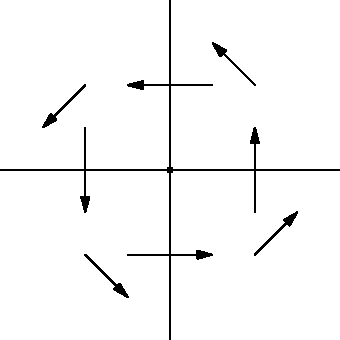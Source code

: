 size(6cm,6cm,IgnoreAspect);
import graph;

dot((-4,0));

draw((-4,-2)--(-4,2));
draw((-6,0)--(-2,0));

draw((-5,-1)--(-4.5,-1.5),Arrow);
draw((-5,1)--(-5.5,0.5),Arrow);
draw((-3,-1)--(-2.5,-0.5),Arrow);
draw((-3,1)--(-3.5,1.5),Arrow);

draw((-3.5,1)--(-4.5,1),Arrow);
draw((-4.5,-1)--(-3.5,-1),Arrow);
draw((-5,0.5)--(-5,-0.5),Arrow);
draw((-3,-0.5)--(-3,0.5),Arrow);

